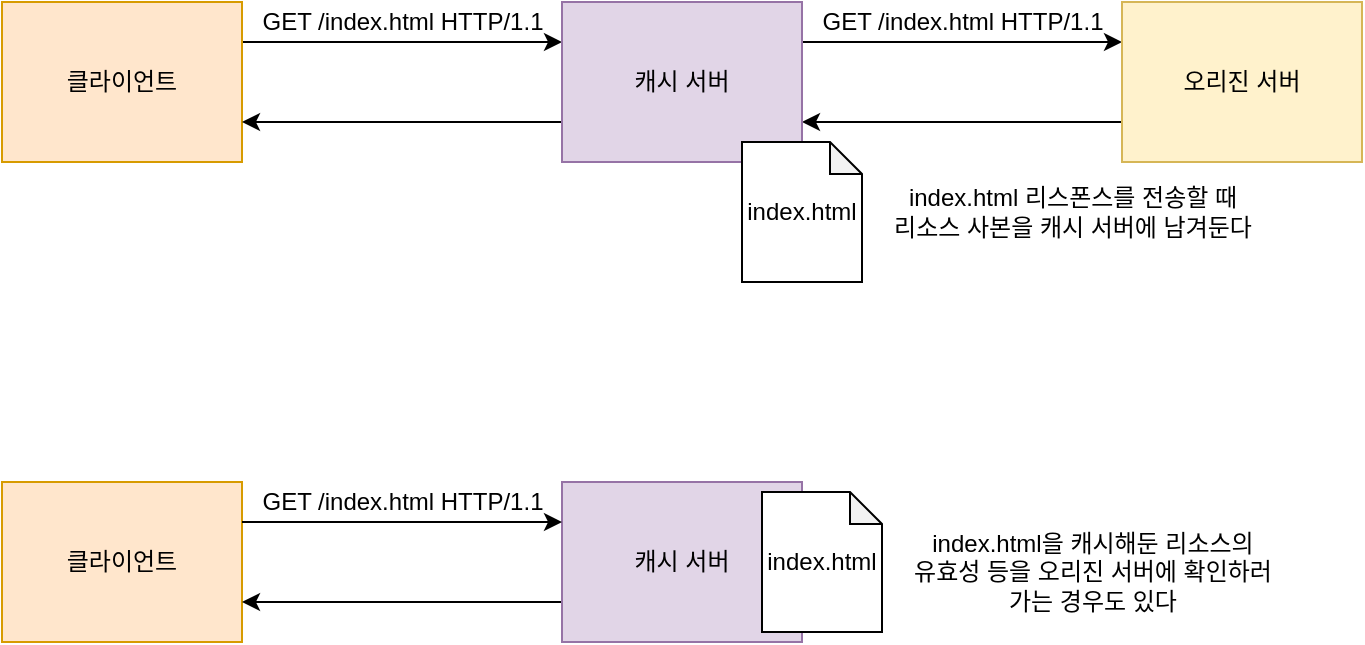 <mxfile version="16.1.0" type="github">
  <diagram id="CWL2jb8ki4yPNJSmUnaq" name="Page-1">
    <mxGraphModel dx="1422" dy="794" grid="1" gridSize="10" guides="1" tooltips="1" connect="1" arrows="1" fold="1" page="1" pageScale="1" pageWidth="827" pageHeight="1169" math="0" shadow="0">
      <root>
        <mxCell id="0" />
        <mxCell id="1" parent="0" />
        <mxCell id="oxDBfI-I0IamP0c3UvaX-6" style="edgeStyle=orthogonalEdgeStyle;rounded=0;orthogonalLoop=1;jettySize=auto;html=1;exitX=0;exitY=0.75;exitDx=0;exitDy=0;entryX=1;entryY=0.75;entryDx=0;entryDy=0;" parent="1" source="oxDBfI-I0IamP0c3UvaX-5" target="oxDBfI-I0IamP0c3UvaX-3" edge="1">
          <mxGeometry relative="1" as="geometry" />
        </mxCell>
        <mxCell id="oxDBfI-I0IamP0c3UvaX-2" style="edgeStyle=orthogonalEdgeStyle;rounded=0;orthogonalLoop=1;jettySize=auto;html=1;exitX=1;exitY=0.25;exitDx=0;exitDy=0;entryX=0;entryY=0.25;entryDx=0;entryDy=0;" parent="1" source="oxDBfI-I0IamP0c3UvaX-1" target="oxDBfI-I0IamP0c3UvaX-3" edge="1">
          <mxGeometry relative="1" as="geometry">
            <mxPoint x="400" y="300" as="targetPoint" />
            <Array as="points" />
          </mxGeometry>
        </mxCell>
        <mxCell id="oxDBfI-I0IamP0c3UvaX-1" value="클라이언트" style="rounded=0;whiteSpace=wrap;html=1;fillColor=#ffe6cc;strokeColor=#d79b00;" parent="1" vertex="1">
          <mxGeometry x="120" y="280" width="120" height="80" as="geometry" />
        </mxCell>
        <mxCell id="O8vcaQ-OUbyJKKyJnWJz-3" style="edgeStyle=orthogonalEdgeStyle;rounded=0;orthogonalLoop=1;jettySize=auto;html=1;exitX=1;exitY=0.25;exitDx=0;exitDy=0;entryX=0;entryY=0.25;entryDx=0;entryDy=0;" parent="1" source="oxDBfI-I0IamP0c3UvaX-3" target="oxDBfI-I0IamP0c3UvaX-5" edge="1">
          <mxGeometry relative="1" as="geometry" />
        </mxCell>
        <mxCell id="O8vcaQ-OUbyJKKyJnWJz-4" style="edgeStyle=orthogonalEdgeStyle;rounded=0;orthogonalLoop=1;jettySize=auto;html=1;exitX=0;exitY=0.75;exitDx=0;exitDy=0;entryX=1;entryY=0.75;entryDx=0;entryDy=0;" parent="1" source="oxDBfI-I0IamP0c3UvaX-3" target="oxDBfI-I0IamP0c3UvaX-1" edge="1">
          <mxGeometry relative="1" as="geometry" />
        </mxCell>
        <mxCell id="oxDBfI-I0IamP0c3UvaX-3" value="캐시 서버" style="rounded=0;whiteSpace=wrap;html=1;fillColor=#e1d5e7;strokeColor=#9673a6;" parent="1" vertex="1">
          <mxGeometry x="400" y="280" width="120" height="80" as="geometry" />
        </mxCell>
        <mxCell id="oxDBfI-I0IamP0c3UvaX-5" value="오리진 서버" style="rounded=0;whiteSpace=wrap;html=1;fillColor=#fff2cc;strokeColor=#d6b656;" parent="1" vertex="1">
          <mxGeometry x="680" y="280" width="120" height="80" as="geometry" />
        </mxCell>
        <mxCell id="O8vcaQ-OUbyJKKyJnWJz-1" value="GET /index.html HTTP/1.1" style="text;html=1;align=center;verticalAlign=middle;resizable=0;points=[];autosize=1;strokeColor=none;fillColor=none;" parent="1" vertex="1">
          <mxGeometry x="240" y="280" width="160" height="20" as="geometry" />
        </mxCell>
        <mxCell id="O8vcaQ-OUbyJKKyJnWJz-2" value="GET /index.html HTTP/1.1" style="text;html=1;align=center;verticalAlign=middle;resizable=0;points=[];autosize=1;strokeColor=none;fillColor=none;" parent="1" vertex="1">
          <mxGeometry x="520" y="280" width="160" height="20" as="geometry" />
        </mxCell>
        <mxCell id="O8vcaQ-OUbyJKKyJnWJz-5" value="index.html" style="shape=note;whiteSpace=wrap;html=1;backgroundOutline=1;darkOpacity=0.05;size=16;" parent="1" vertex="1">
          <mxGeometry x="490" y="350" width="60" height="70" as="geometry" />
        </mxCell>
        <mxCell id="O8vcaQ-OUbyJKKyJnWJz-6" value="index.html 리스폰스를 전송할 때&lt;br&gt;리소스 사본을 캐시 서버에 남겨둔다" style="text;html=1;align=center;verticalAlign=middle;resizable=0;points=[];autosize=1;strokeColor=none;fillColor=none;" parent="1" vertex="1">
          <mxGeometry x="550" y="370" width="210" height="30" as="geometry" />
        </mxCell>
        <mxCell id="4YaOUFF8qnQoxcMemlMo-1" value="클라이언트" style="rounded=0;whiteSpace=wrap;html=1;fillColor=#ffe6cc;strokeColor=#d79b00;" vertex="1" parent="1">
          <mxGeometry x="120" y="520" width="120" height="80" as="geometry" />
        </mxCell>
        <mxCell id="4YaOUFF8qnQoxcMemlMo-6" style="edgeStyle=orthogonalEdgeStyle;rounded=0;orthogonalLoop=1;jettySize=auto;html=1;exitX=0;exitY=0.75;exitDx=0;exitDy=0;entryX=1;entryY=0.75;entryDx=0;entryDy=0;" edge="1" parent="1" source="4YaOUFF8qnQoxcMemlMo-2" target="4YaOUFF8qnQoxcMemlMo-1">
          <mxGeometry relative="1" as="geometry" />
        </mxCell>
        <mxCell id="4YaOUFF8qnQoxcMemlMo-2" value="캐시 서버" style="rounded=0;whiteSpace=wrap;html=1;fillColor=#e1d5e7;strokeColor=#9673a6;" vertex="1" parent="1">
          <mxGeometry x="400" y="520" width="120" height="80" as="geometry" />
        </mxCell>
        <mxCell id="4YaOUFF8qnQoxcMemlMo-4" value="GET /index.html HTTP/1.1" style="text;html=1;align=center;verticalAlign=middle;resizable=0;points=[];autosize=1;strokeColor=none;fillColor=none;" vertex="1" parent="1">
          <mxGeometry x="240" y="520" width="160" height="20" as="geometry" />
        </mxCell>
        <mxCell id="4YaOUFF8qnQoxcMemlMo-5" style="edgeStyle=orthogonalEdgeStyle;rounded=0;orthogonalLoop=1;jettySize=auto;html=1;exitX=1;exitY=0.25;exitDx=0;exitDy=0;entryX=0;entryY=0.25;entryDx=0;entryDy=0;" edge="1" parent="1">
          <mxGeometry relative="1" as="geometry">
            <mxPoint x="400" y="540" as="targetPoint" />
            <Array as="points" />
            <mxPoint x="240" y="540" as="sourcePoint" />
          </mxGeometry>
        </mxCell>
        <mxCell id="4YaOUFF8qnQoxcMemlMo-7" value="index.html" style="shape=note;whiteSpace=wrap;html=1;backgroundOutline=1;darkOpacity=0.05;size=16;" vertex="1" parent="1">
          <mxGeometry x="500" y="525" width="60" height="70" as="geometry" />
        </mxCell>
        <mxCell id="4YaOUFF8qnQoxcMemlMo-8" value="index.html을 캐시해둔 리소스의&lt;br&gt;유효성 등을 오리진 서버에 확인하러&lt;br&gt;가는 경우도 있다" style="text;html=1;align=center;verticalAlign=middle;resizable=0;points=[];autosize=1;strokeColor=none;fillColor=none;" vertex="1" parent="1">
          <mxGeometry x="560" y="540" width="210" height="50" as="geometry" />
        </mxCell>
      </root>
    </mxGraphModel>
  </diagram>
</mxfile>
